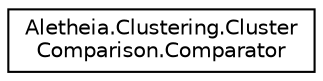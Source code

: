 digraph "Graphical Class Hierarchy"
{
  edge [fontname="Helvetica",fontsize="10",labelfontname="Helvetica",labelfontsize="10"];
  node [fontname="Helvetica",fontsize="10",shape=record];
  rankdir="LR";
  Node0 [label="Aletheia.Clustering.Cluster\lComparison.Comparator",height=0.2,width=0.4,color="black", fillcolor="white", style="filled",URL="$class_aletheia_1_1_clustering_1_1_cluster_comparison_1_1_comparator.html"];
}
